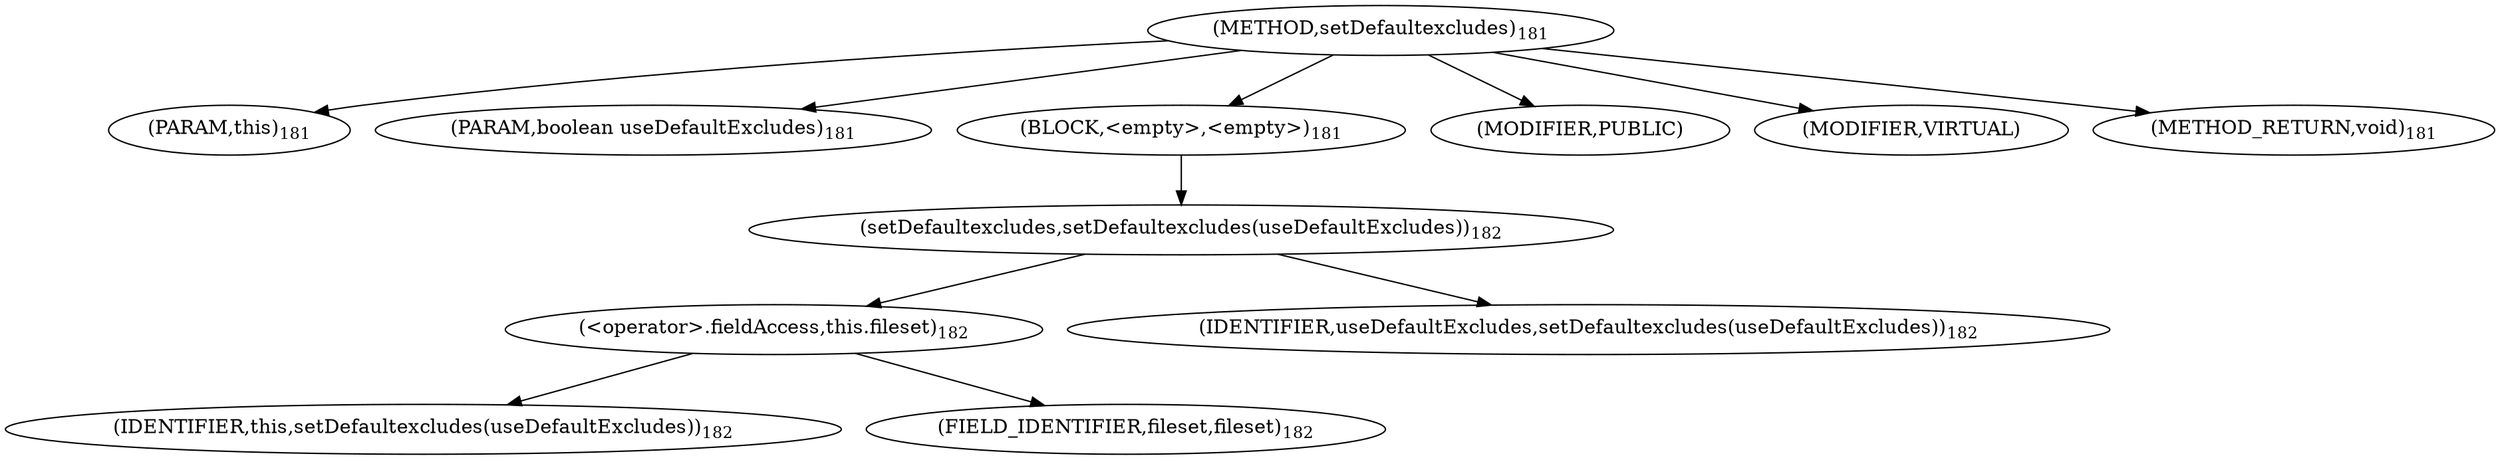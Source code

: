 digraph "setDefaultexcludes" {  
"257" [label = <(METHOD,setDefaultexcludes)<SUB>181</SUB>> ]
"258" [label = <(PARAM,this)<SUB>181</SUB>> ]
"259" [label = <(PARAM,boolean useDefaultExcludes)<SUB>181</SUB>> ]
"260" [label = <(BLOCK,&lt;empty&gt;,&lt;empty&gt;)<SUB>181</SUB>> ]
"261" [label = <(setDefaultexcludes,setDefaultexcludes(useDefaultExcludes))<SUB>182</SUB>> ]
"262" [label = <(&lt;operator&gt;.fieldAccess,this.fileset)<SUB>182</SUB>> ]
"263" [label = <(IDENTIFIER,this,setDefaultexcludes(useDefaultExcludes))<SUB>182</SUB>> ]
"264" [label = <(FIELD_IDENTIFIER,fileset,fileset)<SUB>182</SUB>> ]
"265" [label = <(IDENTIFIER,useDefaultExcludes,setDefaultexcludes(useDefaultExcludes))<SUB>182</SUB>> ]
"266" [label = <(MODIFIER,PUBLIC)> ]
"267" [label = <(MODIFIER,VIRTUAL)> ]
"268" [label = <(METHOD_RETURN,void)<SUB>181</SUB>> ]
  "257" -> "258" 
  "257" -> "259" 
  "257" -> "260" 
  "257" -> "266" 
  "257" -> "267" 
  "257" -> "268" 
  "260" -> "261" 
  "261" -> "262" 
  "261" -> "265" 
  "262" -> "263" 
  "262" -> "264" 
}
